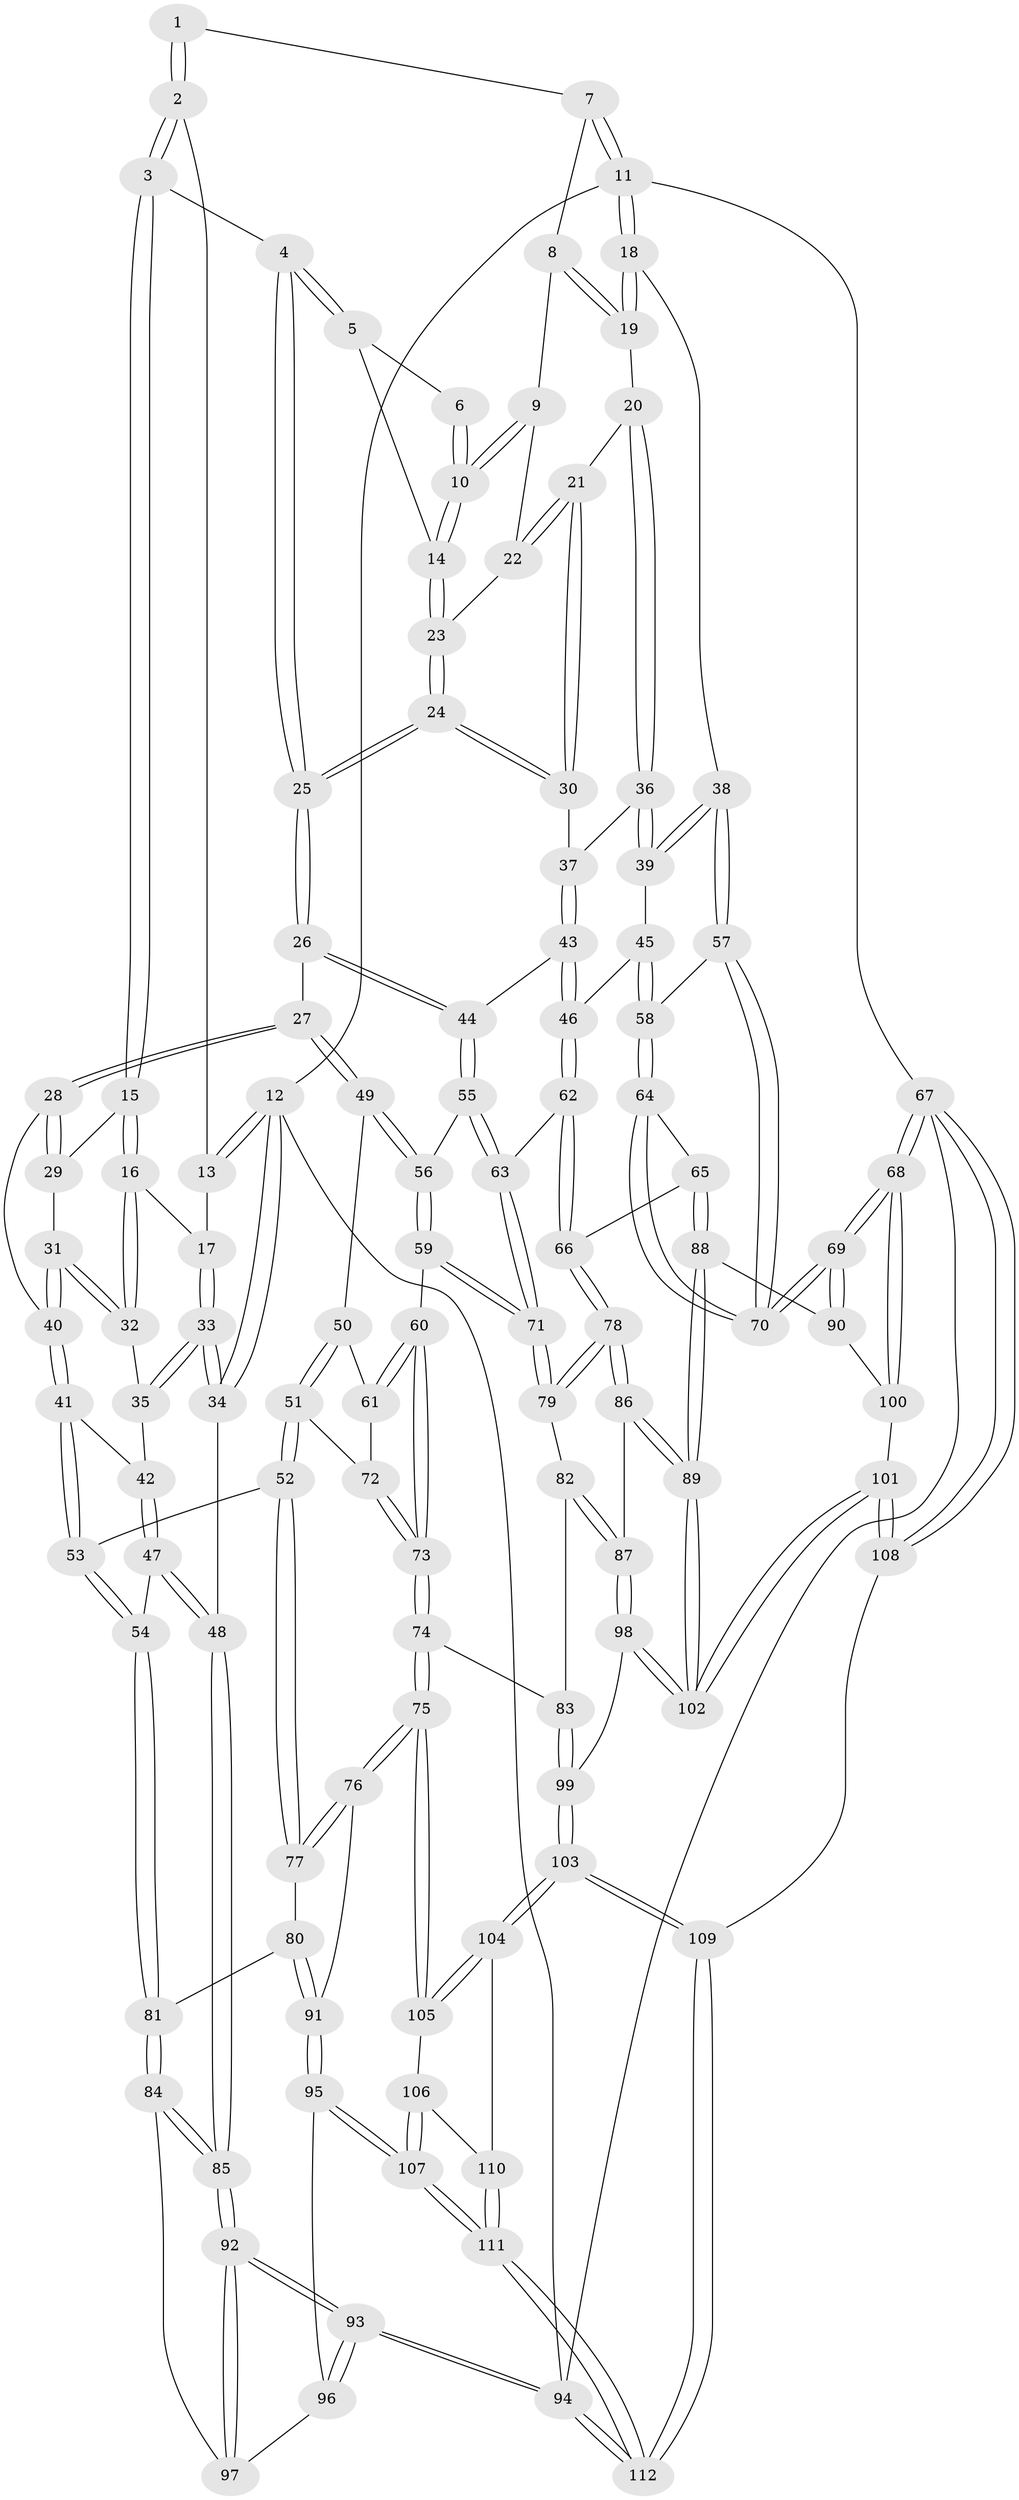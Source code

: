 // coarse degree distribution, {3: 0.4107142857142857, 4: 0.5357142857142857, 5: 0.05357142857142857}
// Generated by graph-tools (version 1.1) at 2025/38/03/04/25 23:38:32]
// undirected, 112 vertices, 277 edges
graph export_dot {
  node [color=gray90,style=filled];
  1 [pos="+0.5812296566746041+0"];
  2 [pos="+0.29397002586479787+0"];
  3 [pos="+0.3461113627228341+0.0840990694109814"];
  4 [pos="+0.3745917759911579+0.10803571942201698"];
  5 [pos="+0.532420155213883+0.06230923748346798"];
  6 [pos="+0.5766488682398868+0"];
  7 [pos="+0.8281269011002533+0"];
  8 [pos="+0.7789720223171188+0"];
  9 [pos="+0.6853089941466423+0.06962202418004404"];
  10 [pos="+0.6112168770134221+0.10004950053051939"];
  11 [pos="+1+0"];
  12 [pos="+0+0"];
  13 [pos="+0.013076152169808841+0"];
  14 [pos="+0.595946417523563+0.11641593140790492"];
  15 [pos="+0.2698867900512681+0.14919944666588675"];
  16 [pos="+0.12704058295079212+0.1952814924393304"];
  17 [pos="+0.12075275528746168+0.19390544945657126"];
  18 [pos="+1+0.18364337420652524"];
  19 [pos="+0.8127718104952785+0.17070107300110723"];
  20 [pos="+0.7743624325952597+0.21699969829431662"];
  21 [pos="+0.7548429105408192+0.22080393362239448"];
  22 [pos="+0.6967519250924803+0.1338507183770146"];
  23 [pos="+0.5867620139577545+0.1721042359627629"];
  24 [pos="+0.5488405532009508+0.29719090461877634"];
  25 [pos="+0.5153688440564486+0.3176272823618786"];
  26 [pos="+0.5130101723396465+0.3233151521020857"];
  27 [pos="+0.4895519528787198+0.35282146709828827"];
  28 [pos="+0.41536356806573005+0.35583390334650383"];
  29 [pos="+0.27601560201120817+0.2382564355287076"];
  30 [pos="+0.6239720977769837+0.28812542683414805"];
  31 [pos="+0.22520500730667262+0.34136637526785507"];
  32 [pos="+0.2167103113082957+0.33658121856926787"];
  33 [pos="+0+0.35053315151004066"];
  34 [pos="+0+0.3516751228858786"];
  35 [pos="+0.10114228035666895+0.3682799435069138"];
  36 [pos="+0.8611802398652072+0.349318432380451"];
  37 [pos="+0.7679303555442474+0.3890030761870622"];
  38 [pos="+1+0.2556973681966953"];
  39 [pos="+0.8757601473574248+0.3544856390946259"];
  40 [pos="+0.26266520651279357+0.38476617682790276"];
  41 [pos="+0.24779980147618227+0.41840068496376026"];
  42 [pos="+0.16966124570198404+0.4430253050590026"];
  43 [pos="+0.735691732906845+0.49905438357894966"];
  44 [pos="+0.7296432494100944+0.5005456729627159"];
  45 [pos="+0.867760153164392+0.4891493774266881"];
  46 [pos="+0.7852945569050762+0.5175293648413298"];
  47 [pos="+0.03782343393900626+0.5566693144523241"];
  48 [pos="+0+0.5287640565003888"];
  49 [pos="+0.4857788426931643+0.40475592095969887"];
  50 [pos="+0.40693464476800933+0.49975667639011057"];
  51 [pos="+0.3204278827582598+0.5767470921229791"];
  52 [pos="+0.292906449173943+0.5867472528055949"];
  53 [pos="+0.26669665461650477+0.5812699021033665"];
  54 [pos="+0.17666493985468448+0.6217177003994974"];
  55 [pos="+0.6949574488082976+0.5422933840611973"];
  56 [pos="+0.5314377348165786+0.5139606102149714"];
  57 [pos="+1+0.49414556850457025"];
  58 [pos="+0.9512314111162015+0.5412582492486082"];
  59 [pos="+0.5359224188069911+0.6116786175302866"];
  60 [pos="+0.5181483890649211+0.6335736667038977"];
  61 [pos="+0.4435098044544936+0.5990408507413937"];
  62 [pos="+0.8144181686690799+0.6171555455581219"];
  63 [pos="+0.6830244157591048+0.59488372381071"];
  64 [pos="+0.8585723830887138+0.6825841549850076"];
  65 [pos="+0.8562955524708229+0.6840117371523247"];
  66 [pos="+0.8467099589174505+0.682712798197426"];
  67 [pos="+1+1"];
  68 [pos="+1+0.9448956093835962"];
  69 [pos="+1+0.799365904026612"];
  70 [pos="+1+0.7018585691528784"];
  71 [pos="+0.6641148097736539+0.6410825894401107"];
  72 [pos="+0.3789462811886342+0.6034436892707513"];
  73 [pos="+0.4836696566977452+0.71325128072321"];
  74 [pos="+0.4758137150704331+0.7535470158164269"];
  75 [pos="+0.4155464357289667+0.7975390617910465"];
  76 [pos="+0.41140639349600844+0.7959960212791303"];
  77 [pos="+0.31699498870294196+0.6381996689180964"];
  78 [pos="+0.7727650255676157+0.7133576745117041"];
  79 [pos="+0.6718020255923356+0.6575912547909243"];
  80 [pos="+0.26594516701643317+0.7528323187466301"];
  81 [pos="+0.1796575765149002+0.7149025873808174"];
  82 [pos="+0.6387569020508675+0.7113647120138898"];
  83 [pos="+0.571726372090125+0.7779679662624167"];
  84 [pos="+0.14750417065583685+0.7754281972882042"];
  85 [pos="+0+0.6515868568631252"];
  86 [pos="+0.7475933454835393+0.7800557461658227"];
  87 [pos="+0.712012401452242+0.807468080562622"];
  88 [pos="+0.8989684858126876+0.7811221101225468"];
  89 [pos="+0.8070285485146442+0.8401071261242226"];
  90 [pos="+0.9127463114177785+0.7956053012596789"];
  91 [pos="+0.3391489846061876+0.7995387848190347"];
  92 [pos="+0+0.9263726832946818"];
  93 [pos="+0+1"];
  94 [pos="+0+1"];
  95 [pos="+0.19962110997021532+0.890004122492517"];
  96 [pos="+0.18374185004232294+0.8830918795892043"];
  97 [pos="+0.14417949453753195+0.8134694676547606"];
  98 [pos="+0.6728198810162173+0.8499284268242316"];
  99 [pos="+0.6512404566987963+0.8618538400975226"];
  100 [pos="+0.8986152918819554+0.9198473607114908"];
  101 [pos="+0.8466779664142216+0.9557663125736412"];
  102 [pos="+0.8175466829312886+0.9087388219111237"];
  103 [pos="+0.5842383368728743+1"];
  104 [pos="+0.44262463262012375+0.9229875527185356"];
  105 [pos="+0.4227036495261179+0.8600421157055259"];
  106 [pos="+0.2922475731261635+0.9240469894996264"];
  107 [pos="+0.21954812507489513+0.9218005820451608"];
  108 [pos="+0.734678137861626+1"];
  109 [pos="+0.5933338900488665+1"];
  110 [pos="+0.32900057593965343+0.965152284467244"];
  111 [pos="+0.24718831782340292+1"];
  112 [pos="+0.23645740282013125+1"];
  1 -- 2;
  1 -- 2;
  1 -- 7;
  2 -- 3;
  2 -- 3;
  2 -- 13;
  3 -- 4;
  3 -- 15;
  3 -- 15;
  4 -- 5;
  4 -- 5;
  4 -- 25;
  4 -- 25;
  5 -- 6;
  5 -- 14;
  6 -- 10;
  6 -- 10;
  7 -- 8;
  7 -- 11;
  7 -- 11;
  8 -- 9;
  8 -- 19;
  8 -- 19;
  9 -- 10;
  9 -- 10;
  9 -- 22;
  10 -- 14;
  10 -- 14;
  11 -- 12;
  11 -- 18;
  11 -- 18;
  11 -- 67;
  12 -- 13;
  12 -- 13;
  12 -- 34;
  12 -- 34;
  12 -- 94;
  13 -- 17;
  14 -- 23;
  14 -- 23;
  15 -- 16;
  15 -- 16;
  15 -- 29;
  16 -- 17;
  16 -- 32;
  16 -- 32;
  17 -- 33;
  17 -- 33;
  18 -- 19;
  18 -- 19;
  18 -- 38;
  19 -- 20;
  20 -- 21;
  20 -- 36;
  20 -- 36;
  21 -- 22;
  21 -- 22;
  21 -- 30;
  21 -- 30;
  22 -- 23;
  23 -- 24;
  23 -- 24;
  24 -- 25;
  24 -- 25;
  24 -- 30;
  24 -- 30;
  25 -- 26;
  25 -- 26;
  26 -- 27;
  26 -- 44;
  26 -- 44;
  27 -- 28;
  27 -- 28;
  27 -- 49;
  27 -- 49;
  28 -- 29;
  28 -- 29;
  28 -- 40;
  29 -- 31;
  30 -- 37;
  31 -- 32;
  31 -- 32;
  31 -- 40;
  31 -- 40;
  32 -- 35;
  33 -- 34;
  33 -- 34;
  33 -- 35;
  33 -- 35;
  34 -- 48;
  35 -- 42;
  36 -- 37;
  36 -- 39;
  36 -- 39;
  37 -- 43;
  37 -- 43;
  38 -- 39;
  38 -- 39;
  38 -- 57;
  38 -- 57;
  39 -- 45;
  40 -- 41;
  40 -- 41;
  41 -- 42;
  41 -- 53;
  41 -- 53;
  42 -- 47;
  42 -- 47;
  43 -- 44;
  43 -- 46;
  43 -- 46;
  44 -- 55;
  44 -- 55;
  45 -- 46;
  45 -- 58;
  45 -- 58;
  46 -- 62;
  46 -- 62;
  47 -- 48;
  47 -- 48;
  47 -- 54;
  48 -- 85;
  48 -- 85;
  49 -- 50;
  49 -- 56;
  49 -- 56;
  50 -- 51;
  50 -- 51;
  50 -- 61;
  51 -- 52;
  51 -- 52;
  51 -- 72;
  52 -- 53;
  52 -- 77;
  52 -- 77;
  53 -- 54;
  53 -- 54;
  54 -- 81;
  54 -- 81;
  55 -- 56;
  55 -- 63;
  55 -- 63;
  56 -- 59;
  56 -- 59;
  57 -- 58;
  57 -- 70;
  57 -- 70;
  58 -- 64;
  58 -- 64;
  59 -- 60;
  59 -- 71;
  59 -- 71;
  60 -- 61;
  60 -- 61;
  60 -- 73;
  60 -- 73;
  61 -- 72;
  62 -- 63;
  62 -- 66;
  62 -- 66;
  63 -- 71;
  63 -- 71;
  64 -- 65;
  64 -- 70;
  64 -- 70;
  65 -- 66;
  65 -- 88;
  65 -- 88;
  66 -- 78;
  66 -- 78;
  67 -- 68;
  67 -- 68;
  67 -- 108;
  67 -- 108;
  67 -- 94;
  68 -- 69;
  68 -- 69;
  68 -- 100;
  68 -- 100;
  69 -- 70;
  69 -- 70;
  69 -- 90;
  69 -- 90;
  71 -- 79;
  71 -- 79;
  72 -- 73;
  72 -- 73;
  73 -- 74;
  73 -- 74;
  74 -- 75;
  74 -- 75;
  74 -- 83;
  75 -- 76;
  75 -- 76;
  75 -- 105;
  75 -- 105;
  76 -- 77;
  76 -- 77;
  76 -- 91;
  77 -- 80;
  78 -- 79;
  78 -- 79;
  78 -- 86;
  78 -- 86;
  79 -- 82;
  80 -- 81;
  80 -- 91;
  80 -- 91;
  81 -- 84;
  81 -- 84;
  82 -- 83;
  82 -- 87;
  82 -- 87;
  83 -- 99;
  83 -- 99;
  84 -- 85;
  84 -- 85;
  84 -- 97;
  85 -- 92;
  85 -- 92;
  86 -- 87;
  86 -- 89;
  86 -- 89;
  87 -- 98;
  87 -- 98;
  88 -- 89;
  88 -- 89;
  88 -- 90;
  89 -- 102;
  89 -- 102;
  90 -- 100;
  91 -- 95;
  91 -- 95;
  92 -- 93;
  92 -- 93;
  92 -- 97;
  92 -- 97;
  93 -- 94;
  93 -- 94;
  93 -- 96;
  93 -- 96;
  94 -- 112;
  94 -- 112;
  95 -- 96;
  95 -- 107;
  95 -- 107;
  96 -- 97;
  98 -- 99;
  98 -- 102;
  98 -- 102;
  99 -- 103;
  99 -- 103;
  100 -- 101;
  101 -- 102;
  101 -- 102;
  101 -- 108;
  101 -- 108;
  103 -- 104;
  103 -- 104;
  103 -- 109;
  103 -- 109;
  104 -- 105;
  104 -- 105;
  104 -- 110;
  105 -- 106;
  106 -- 107;
  106 -- 107;
  106 -- 110;
  107 -- 111;
  107 -- 111;
  108 -- 109;
  109 -- 112;
  109 -- 112;
  110 -- 111;
  110 -- 111;
  111 -- 112;
  111 -- 112;
}

